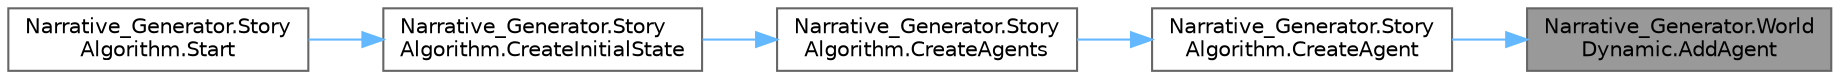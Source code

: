 digraph "Narrative_Generator.WorldDynamic.AddAgent"
{
 // LATEX_PDF_SIZE
  bgcolor="transparent";
  edge [fontname=Helvetica,fontsize=10,labelfontname=Helvetica,labelfontsize=10];
  node [fontname=Helvetica,fontsize=10,shape=box,height=0.2,width=0.4];
  rankdir="RL";
  Node1 [label="Narrative_Generator.World\lDynamic.AddAgent",height=0.2,width=0.4,color="gray40", fillcolor="grey60", style="filled", fontcolor="black",tooltip="Adds the passed agent to the list of agents."];
  Node1 -> Node2 [dir="back",color="steelblue1",style="solid"];
  Node2 [label="Narrative_Generator.Story\lAlgorithm.CreateAgent",height=0.2,width=0.4,color="grey40", fillcolor="white", style="filled",URL="$class_narrative___generator_1_1_story_algorithm.html#a4cd644771823eb0574d4b6eae41a2448",tooltip="This method creates a separate agent using the information passed to it. Then it places the agent on ..."];
  Node2 -> Node3 [dir="back",color="steelblue1",style="solid"];
  Node3 [label="Narrative_Generator.Story\lAlgorithm.CreateAgents",height=0.2,width=0.4,color="grey40", fillcolor="white", style="filled",URL="$class_narrative___generator_1_1_story_algorithm.html#aea7d09ec565334bea6711f39b69c81d7",tooltip="We get info about agents from user input. From it we find out how many agents there are,..."];
  Node3 -> Node4 [dir="back",color="steelblue1",style="solid"];
  Node4 [label="Narrative_Generator.Story\lAlgorithm.CreateInitialState",height=0.2,width=0.4,color="grey40", fillcolor="white", style="filled",URL="$class_narrative___generator_1_1_story_algorithm.html#ae4b5d3307d83ac01751624e9bfea9406",tooltip="A method that creates an initial state of the world based on user preferences."];
  Node4 -> Node5 [dir="back",color="steelblue1",style="solid"];
  Node5 [label="Narrative_Generator.Story\lAlgorithm.Start",height=0.2,width=0.4,color="grey40", fillcolor="white", style="filled",URL="$class_narrative___generator_1_1_story_algorithm.html#a84193cf4bd94e0c652a31dbb175214d1",tooltip="Method is an entry point that controls the operation of the algorithm (the sequence of launching othe..."];
}
